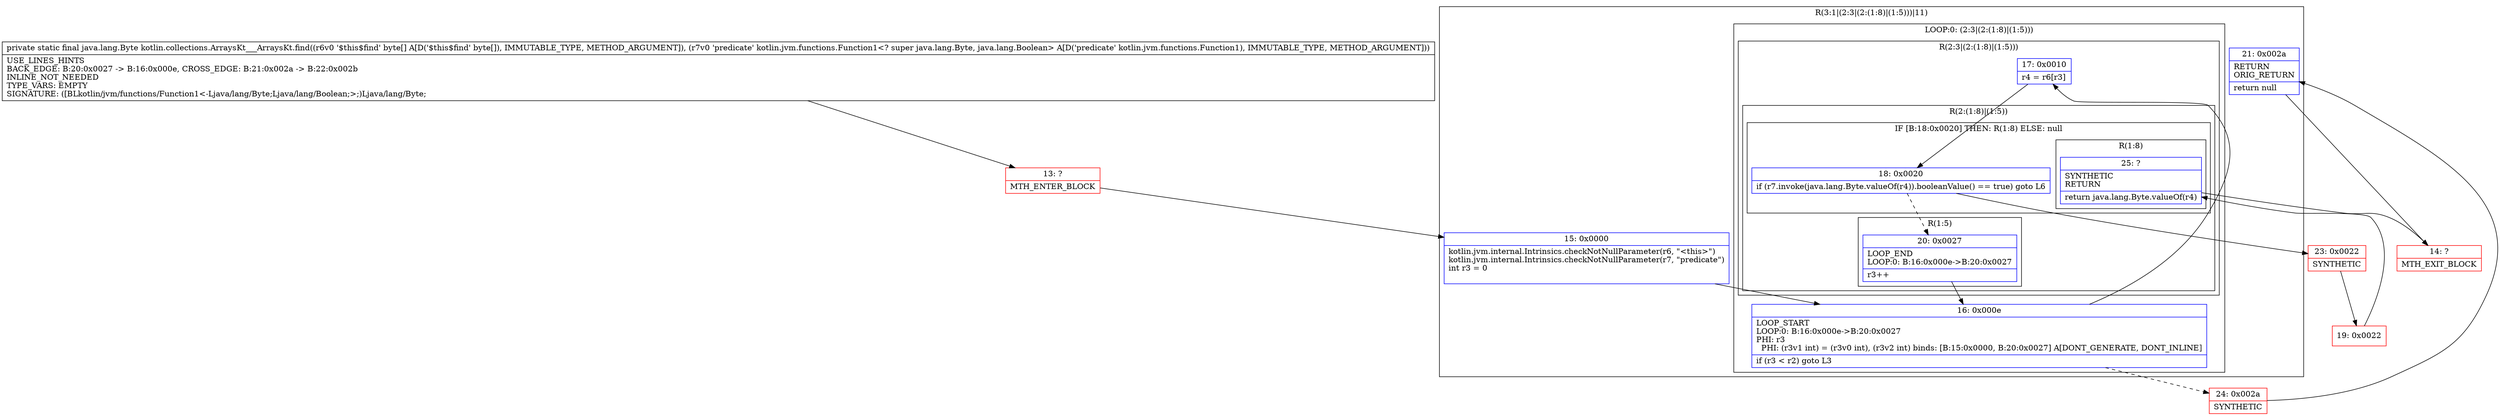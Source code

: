 digraph "CFG forkotlin.collections.ArraysKt___ArraysKt.find([BLkotlin\/jvm\/functions\/Function1;)Ljava\/lang\/Byte;" {
subgraph cluster_Region_1225489504 {
label = "R(3:1|(2:3|(2:(1:8)|(1:5)))|11)";
node [shape=record,color=blue];
Node_15 [shape=record,label="{15\:\ 0x0000|kotlin.jvm.internal.Intrinsics.checkNotNullParameter(r6, \"\<this\>\")\lkotlin.jvm.internal.Intrinsics.checkNotNullParameter(r7, \"predicate\")\lint r3 = 0\l\l}"];
subgraph cluster_LoopRegion_745216635 {
label = "LOOP:0: (2:3|(2:(1:8)|(1:5)))";
node [shape=record,color=blue];
Node_16 [shape=record,label="{16\:\ 0x000e|LOOP_START\lLOOP:0: B:16:0x000e\-\>B:20:0x0027\lPHI: r3 \l  PHI: (r3v1 int) = (r3v0 int), (r3v2 int) binds: [B:15:0x0000, B:20:0x0027] A[DONT_GENERATE, DONT_INLINE]\l|if (r3 \< r2) goto L3\l}"];
subgraph cluster_Region_386049563 {
label = "R(2:3|(2:(1:8)|(1:5)))";
node [shape=record,color=blue];
Node_17 [shape=record,label="{17\:\ 0x0010|r4 = r6[r3]\l}"];
subgraph cluster_Region_1765405416 {
label = "R(2:(1:8)|(1:5))";
node [shape=record,color=blue];
subgraph cluster_IfRegion_373390561 {
label = "IF [B:18:0x0020] THEN: R(1:8) ELSE: null";
node [shape=record,color=blue];
Node_18 [shape=record,label="{18\:\ 0x0020|if (r7.invoke(java.lang.Byte.valueOf(r4)).booleanValue() == true) goto L6\l}"];
subgraph cluster_Region_1736758090 {
label = "R(1:8)";
node [shape=record,color=blue];
Node_25 [shape=record,label="{25\:\ ?|SYNTHETIC\lRETURN\l|return java.lang.Byte.valueOf(r4)\l}"];
}
}
subgraph cluster_Region_666252081 {
label = "R(1:5)";
node [shape=record,color=blue];
Node_20 [shape=record,label="{20\:\ 0x0027|LOOP_END\lLOOP:0: B:16:0x000e\-\>B:20:0x0027\l|r3++\l}"];
}
}
}
}
Node_21 [shape=record,label="{21\:\ 0x002a|RETURN\lORIG_RETURN\l|return null\l}"];
}
Node_13 [shape=record,color=red,label="{13\:\ ?|MTH_ENTER_BLOCK\l}"];
Node_23 [shape=record,color=red,label="{23\:\ 0x0022|SYNTHETIC\l}"];
Node_19 [shape=record,color=red,label="{19\:\ 0x0022}"];
Node_14 [shape=record,color=red,label="{14\:\ ?|MTH_EXIT_BLOCK\l}"];
Node_24 [shape=record,color=red,label="{24\:\ 0x002a|SYNTHETIC\l}"];
MethodNode[shape=record,label="{private static final java.lang.Byte kotlin.collections.ArraysKt___ArraysKt.find((r6v0 '$this$find' byte[] A[D('$this$find' byte[]), IMMUTABLE_TYPE, METHOD_ARGUMENT]), (r7v0 'predicate' kotlin.jvm.functions.Function1\<? super java.lang.Byte, java.lang.Boolean\> A[D('predicate' kotlin.jvm.functions.Function1), IMMUTABLE_TYPE, METHOD_ARGUMENT]))  | USE_LINES_HINTS\lBACK_EDGE: B:20:0x0027 \-\> B:16:0x000e, CROSS_EDGE: B:21:0x002a \-\> B:22:0x002b\lINLINE_NOT_NEEDED\lTYPE_VARS: EMPTY\lSIGNATURE: ([BLkotlin\/jvm\/functions\/Function1\<\-Ljava\/lang\/Byte;Ljava\/lang\/Boolean;\>;)Ljava\/lang\/Byte;\l}"];
MethodNode -> Node_13;Node_15 -> Node_16;
Node_16 -> Node_17;
Node_16 -> Node_24[style=dashed];
Node_17 -> Node_18;
Node_18 -> Node_20[style=dashed];
Node_18 -> Node_23;
Node_25 -> Node_14;
Node_20 -> Node_16;
Node_21 -> Node_14;
Node_13 -> Node_15;
Node_23 -> Node_19;
Node_19 -> Node_25;
Node_24 -> Node_21;
}


